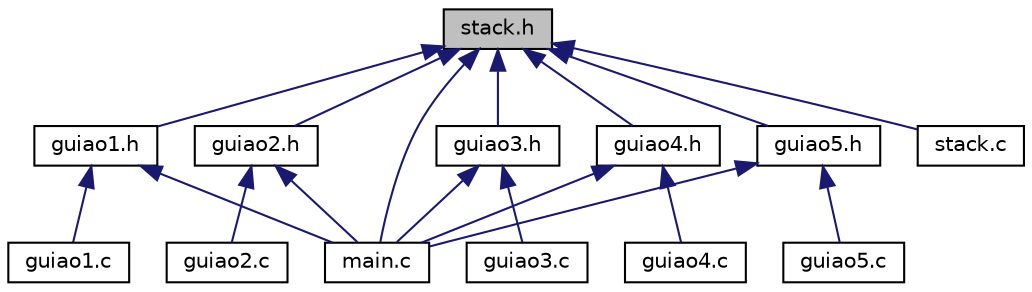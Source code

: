 digraph "stack.h"
{
 // LATEX_PDF_SIZE
  edge [fontname="Helvetica",fontsize="10",labelfontname="Helvetica",labelfontsize="10"];
  node [fontname="Helvetica",fontsize="10",shape=record];
  Node1 [label="stack.h",height=0.2,width=0.4,color="black", fillcolor="grey75", style="filled", fontcolor="black",tooltip=" "];
  Node1 -> Node2 [dir="back",color="midnightblue",fontsize="10",style="solid",fontname="Helvetica"];
  Node2 [label="guiao1.h",height=0.2,width=0.4,color="black", fillcolor="white", style="filled",URL="$guiao1_8h.html",tooltip=" "];
  Node2 -> Node3 [dir="back",color="midnightblue",fontsize="10",style="solid",fontname="Helvetica"];
  Node3 [label="guiao1.c",height=0.2,width=0.4,color="black", fillcolor="white", style="filled",URL="$guiao1_8c.html",tooltip=" "];
  Node2 -> Node4 [dir="back",color="midnightblue",fontsize="10",style="solid",fontname="Helvetica"];
  Node4 [label="main.c",height=0.2,width=0.4,color="black", fillcolor="white", style="filled",URL="$main_8c.html",tooltip=" "];
  Node1 -> Node5 [dir="back",color="midnightblue",fontsize="10",style="solid",fontname="Helvetica"];
  Node5 [label="guiao2.h",height=0.2,width=0.4,color="black", fillcolor="white", style="filled",URL="$guiao2_8h.html",tooltip=" "];
  Node5 -> Node6 [dir="back",color="midnightblue",fontsize="10",style="solid",fontname="Helvetica"];
  Node6 [label="guiao2.c",height=0.2,width=0.4,color="black", fillcolor="white", style="filled",URL="$guiao2_8c.html",tooltip=" "];
  Node5 -> Node4 [dir="back",color="midnightblue",fontsize="10",style="solid",fontname="Helvetica"];
  Node1 -> Node7 [dir="back",color="midnightblue",fontsize="10",style="solid",fontname="Helvetica"];
  Node7 [label="guiao3.h",height=0.2,width=0.4,color="black", fillcolor="white", style="filled",URL="$guiao3_8h.html",tooltip=" "];
  Node7 -> Node8 [dir="back",color="midnightblue",fontsize="10",style="solid",fontname="Helvetica"];
  Node8 [label="guiao3.c",height=0.2,width=0.4,color="black", fillcolor="white", style="filled",URL="$guiao3_8c.html",tooltip=" "];
  Node7 -> Node4 [dir="back",color="midnightblue",fontsize="10",style="solid",fontname="Helvetica"];
  Node1 -> Node9 [dir="back",color="midnightblue",fontsize="10",style="solid",fontname="Helvetica"];
  Node9 [label="guiao4.h",height=0.2,width=0.4,color="black", fillcolor="white", style="filled",URL="$guiao4_8h.html",tooltip=" "];
  Node9 -> Node10 [dir="back",color="midnightblue",fontsize="10",style="solid",fontname="Helvetica"];
  Node10 [label="guiao4.c",height=0.2,width=0.4,color="black", fillcolor="white", style="filled",URL="$guiao4_8c.html",tooltip=" "];
  Node9 -> Node4 [dir="back",color="midnightblue",fontsize="10",style="solid",fontname="Helvetica"];
  Node1 -> Node11 [dir="back",color="midnightblue",fontsize="10",style="solid",fontname="Helvetica"];
  Node11 [label="guiao5.h",height=0.2,width=0.4,color="black", fillcolor="white", style="filled",URL="$guiao5_8h.html",tooltip=" "];
  Node11 -> Node12 [dir="back",color="midnightblue",fontsize="10",style="solid",fontname="Helvetica"];
  Node12 [label="guiao5.c",height=0.2,width=0.4,color="black", fillcolor="white", style="filled",URL="$guiao5_8c.html",tooltip=" "];
  Node11 -> Node4 [dir="back",color="midnightblue",fontsize="10",style="solid",fontname="Helvetica"];
  Node1 -> Node4 [dir="back",color="midnightblue",fontsize="10",style="solid",fontname="Helvetica"];
  Node1 -> Node13 [dir="back",color="midnightblue",fontsize="10",style="solid",fontname="Helvetica"];
  Node13 [label="stack.c",height=0.2,width=0.4,color="black", fillcolor="white", style="filled",URL="$stack_8c.html",tooltip=" "];
}
